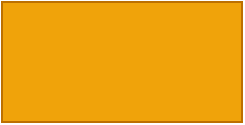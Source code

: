 <mxfile version="12.1.0" type="github" pages="1"><diagram id="PaWVrE_bjgCVeMJHbKoL" name="Page-1"><mxGraphModel dx="977" dy="524" grid="1" gridSize="10" guides="1" tooltips="1" connect="1" arrows="1" fold="1" page="1" pageScale="1" pageWidth="827" pageHeight="1169" math="0" shadow="0"><root><mxCell id="0"/><mxCell id="1" parent="0"/><mxCell id="Uv2NzFDJamYf4xEThqLQ-1" value="" style="rounded=0;whiteSpace=wrap;html=1;fillColor=#f0a30a;strokeColor=#BD7000;fontColor=#ffffff;" vertex="1" parent="1"><mxGeometry x="130" y="170" width="120" height="60" as="geometry"/></mxCell></root></mxGraphModel></diagram></mxfile>